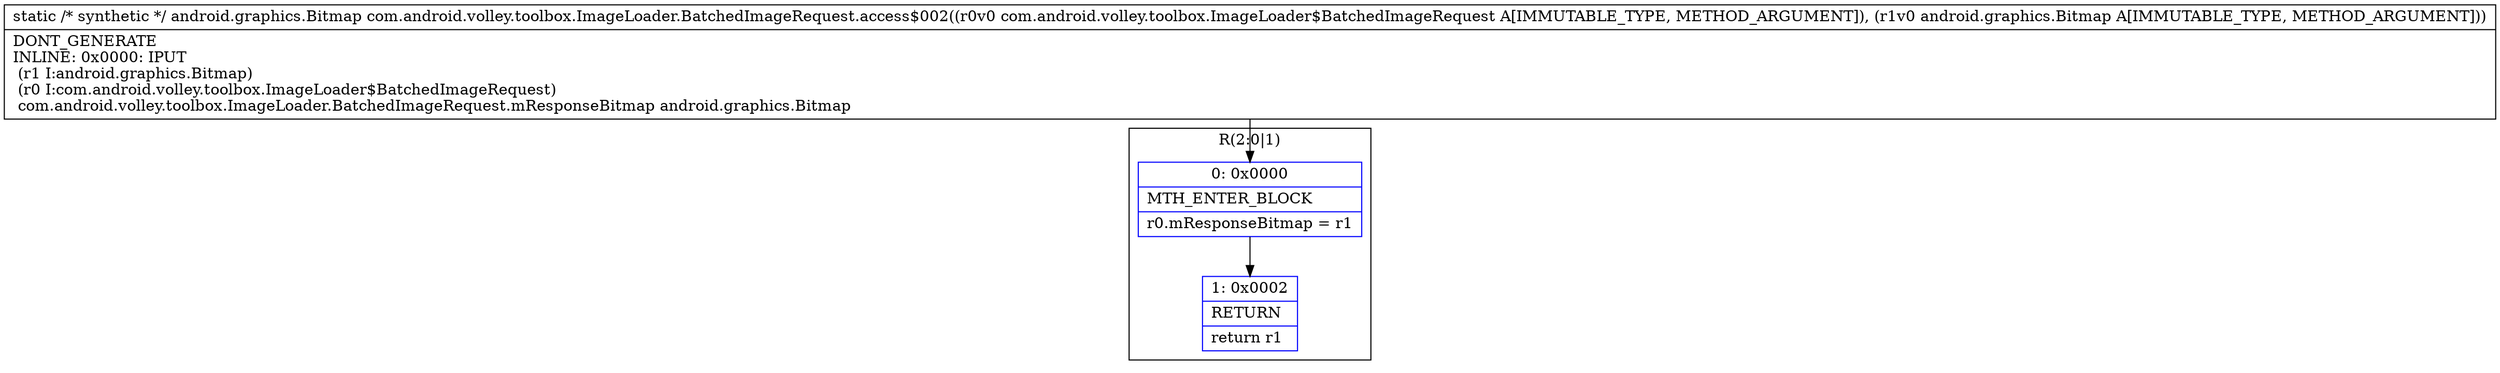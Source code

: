 digraph "CFG forcom.android.volley.toolbox.ImageLoader.BatchedImageRequest.access$002(Lcom\/android\/volley\/toolbox\/ImageLoader$BatchedImageRequest;Landroid\/graphics\/Bitmap;)Landroid\/graphics\/Bitmap;" {
subgraph cluster_Region_1753543898 {
label = "R(2:0|1)";
node [shape=record,color=blue];
Node_0 [shape=record,label="{0\:\ 0x0000|MTH_ENTER_BLOCK\l|r0.mResponseBitmap = r1\l}"];
Node_1 [shape=record,label="{1\:\ 0x0002|RETURN\l|return r1\l}"];
}
MethodNode[shape=record,label="{static \/* synthetic *\/ android.graphics.Bitmap com.android.volley.toolbox.ImageLoader.BatchedImageRequest.access$002((r0v0 com.android.volley.toolbox.ImageLoader$BatchedImageRequest A[IMMUTABLE_TYPE, METHOD_ARGUMENT]), (r1v0 android.graphics.Bitmap A[IMMUTABLE_TYPE, METHOD_ARGUMENT]))  | DONT_GENERATE\lINLINE: 0x0000: IPUT  \l  (r1 I:android.graphics.Bitmap)\l  (r0 I:com.android.volley.toolbox.ImageLoader$BatchedImageRequest)\l com.android.volley.toolbox.ImageLoader.BatchedImageRequest.mResponseBitmap android.graphics.Bitmap\l}"];
MethodNode -> Node_0;
Node_0 -> Node_1;
}

